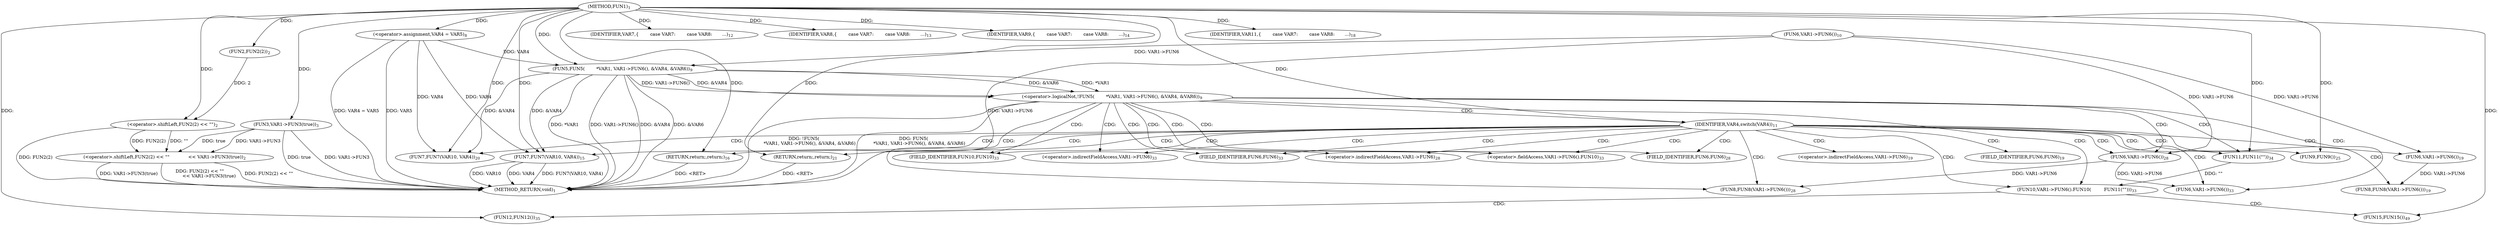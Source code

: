 digraph "FUN1" {  
"8" [label = <(METHOD,FUN1)<SUB>1</SUB>> ]
"84" [label = <(METHOD_RETURN,void)<SUB>1</SUB>> ]
"10" [label = <(&lt;operator&gt;.shiftLeft,FUN2(2) &lt;&lt; &quot;&quot;
             &lt;&lt; VAR1-&gt;FUN3(true))<SUB>2</SUB>> ]
"21" [label = <(&lt;operator&gt;.assignment,VAR4 = VAR5)<SUB>8</SUB>> ]
"64" [label = <(FUN8,FUN8(VAR1-&gt;FUN6()))<SUB>28</SUB>> ]
"25" [label = <(&lt;operator&gt;.logicalNot,!FUN5(
        *VAR1, VAR1-&gt;FUN6(), &amp;VAR4, &amp;VAR6))<SUB>9</SUB>> ]
"70" [label = <(FUN10,VAR1-&gt;FUN6().FUN10(
         FUN11(&quot;&quot;)))<SUB>33</SUB>> ]
"11" [label = <(&lt;operator&gt;.shiftLeft,FUN2(2) &lt;&lt; &quot;&quot;)<SUB>2</SUB>> ]
"15" [label = <(FUN3,VAR1-&gt;FUN3(true))<SUB>3</SUB>> ]
"65" [label = <(FUN6,VAR1-&gt;FUN6())<SUB>28</SUB>> ]
"80" [label = <(FUN12,FUN12())<SUB>35</SUB>> ]
"12" [label = <(FUN2,FUN2(2))<SUB>2</SUB>> ]
"26" [label = <(FUN5,FUN5(
        *VAR1, VAR1-&gt;FUN6(), &amp;VAR4, &amp;VAR6))<SUB>9</SUB>> ]
"39" [label = <(IDENTIFIER,VAR4,switch(VAR4))<SUB>11</SUB>> ]
"77" [label = <(FUN11,FUN11(&quot;&quot;))<SUB>34</SUB>> ]
"83" [label = <(FUN15,FUN15())<SUB>49</SUB>> ]
"29" [label = <(FUN6,VAR1-&gt;FUN6())<SUB>10</SUB>> ]
"42" [label = <(IDENTIFIER,VAR7,{
        case VAR7:
        case VAR8:
       ...)<SUB>12</SUB>> ]
"44" [label = <(IDENTIFIER,VAR8,{
        case VAR7:
        case VAR8:
       ...)<SUB>13</SUB>> ]
"46" [label = <(IDENTIFIER,VAR9,{
        case VAR7:
        case VAR8:
       ...)<SUB>14</SUB>> ]
"47" [label = <(FUN7,FUN7(VAR10, VAR4))<SUB>15</SUB>> ]
"50" [label = <(RETURN,return;,return;)<SUB>16</SUB>> ]
"52" [label = <(IDENTIFIER,VAR11,{
        case VAR7:
        case VAR8:
       ...)<SUB>18</SUB>> ]
"53" [label = <(FUN8,FUN8(VAR1-&gt;FUN6()))<SUB>19</SUB>> ]
"58" [label = <(FUN7,FUN7(VAR10, VAR4))<SUB>20</SUB>> ]
"61" [label = <(RETURN,return;,return;)<SUB>21</SUB>> ]
"63" [label = <(FUN9,FUN9())<SUB>25</SUB>> ]
"72" [label = <(FUN6,VAR1-&gt;FUN6())<SUB>33</SUB>> ]
"54" [label = <(FUN6,VAR1-&gt;FUN6())<SUB>19</SUB>> ]
"66" [label = <(&lt;operator&gt;.indirectFieldAccess,VAR1-&gt;FUN6)<SUB>28</SUB>> ]
"71" [label = <(&lt;operator&gt;.fieldAccess,VAR1-&gt;FUN6().FUN10)<SUB>33</SUB>> ]
"68" [label = <(FIELD_IDENTIFIER,FUN6,FUN6)<SUB>28</SUB>> ]
"76" [label = <(FIELD_IDENTIFIER,FUN10,FUN10)<SUB>33</SUB>> ]
"73" [label = <(&lt;operator&gt;.indirectFieldAccess,VAR1-&gt;FUN6)<SUB>33</SUB>> ]
"75" [label = <(FIELD_IDENTIFIER,FUN6,FUN6)<SUB>33</SUB>> ]
"55" [label = <(&lt;operator&gt;.indirectFieldAccess,VAR1-&gt;FUN6)<SUB>19</SUB>> ]
"57" [label = <(FIELD_IDENTIFIER,FUN6,FUN6)<SUB>19</SUB>> ]
  "50" -> "84"  [ label = "DDG: &lt;RET&gt;"] 
  "61" -> "84"  [ label = "DDG: &lt;RET&gt;"] 
  "11" -> "84"  [ label = "DDG: FUN2(2)"] 
  "10" -> "84"  [ label = "DDG: FUN2(2) &lt;&lt; &quot;&quot;"] 
  "15" -> "84"  [ label = "DDG: VAR1-&gt;FUN3"] 
  "10" -> "84"  [ label = "DDG: VAR1-&gt;FUN3(true)"] 
  "10" -> "84"  [ label = "DDG: FUN2(2) &lt;&lt; &quot;&quot;
             &lt;&lt; VAR1-&gt;FUN3(true)"] 
  "21" -> "84"  [ label = "DDG: VAR4 = VAR5"] 
  "26" -> "84"  [ label = "DDG: *VAR1"] 
  "29" -> "84"  [ label = "DDG: VAR1-&gt;FUN6"] 
  "26" -> "84"  [ label = "DDG: VAR1-&gt;FUN6()"] 
  "26" -> "84"  [ label = "DDG: &amp;VAR4"] 
  "26" -> "84"  [ label = "DDG: &amp;VAR6"] 
  "25" -> "84"  [ label = "DDG: FUN5(
        *VAR1, VAR1-&gt;FUN6(), &amp;VAR4, &amp;VAR6)"] 
  "25" -> "84"  [ label = "DDG: !FUN5(
        *VAR1, VAR1-&gt;FUN6(), &amp;VAR4, &amp;VAR6)"] 
  "47" -> "84"  [ label = "DDG: VAR10"] 
  "47" -> "84"  [ label = "DDG: VAR4"] 
  "47" -> "84"  [ label = "DDG: FUN7(VAR10, VAR4)"] 
  "15" -> "84"  [ label = "DDG: true"] 
  "21" -> "84"  [ label = "DDG: VAR5"] 
  "8" -> "21"  [ label = "DDG: "] 
  "11" -> "10"  [ label = "DDG: FUN2(2)"] 
  "11" -> "10"  [ label = "DDG: &quot;&quot;"] 
  "15" -> "10"  [ label = "DDG: VAR1-&gt;FUN3"] 
  "15" -> "10"  [ label = "DDG: true"] 
  "65" -> "64"  [ label = "DDG: VAR1-&gt;FUN6"] 
  "12" -> "11"  [ label = "DDG: 2"] 
  "8" -> "11"  [ label = "DDG: "] 
  "8" -> "15"  [ label = "DDG: "] 
  "26" -> "25"  [ label = "DDG: *VAR1"] 
  "26" -> "25"  [ label = "DDG: VAR1-&gt;FUN6()"] 
  "26" -> "25"  [ label = "DDG: &amp;VAR4"] 
  "26" -> "25"  [ label = "DDG: &amp;VAR6"] 
  "29" -> "65"  [ label = "DDG: VAR1-&gt;FUN6"] 
  "77" -> "70"  [ label = "DDG: &quot;&quot;"] 
  "8" -> "80"  [ label = "DDG: "] 
  "8" -> "12"  [ label = "DDG: "] 
  "29" -> "26"  [ label = "DDG: VAR1-&gt;FUN6"] 
  "21" -> "26"  [ label = "DDG: VAR4"] 
  "8" -> "26"  [ label = "DDG: "] 
  "8" -> "39"  [ label = "DDG: "] 
  "8" -> "77"  [ label = "DDG: "] 
  "8" -> "83"  [ label = "DDG: "] 
  "8" -> "42"  [ label = "DDG: "] 
  "8" -> "44"  [ label = "DDG: "] 
  "8" -> "46"  [ label = "DDG: "] 
  "8" -> "50"  [ label = "DDG: "] 
  "8" -> "52"  [ label = "DDG: "] 
  "8" -> "61"  [ label = "DDG: "] 
  "8" -> "63"  [ label = "DDG: "] 
  "65" -> "72"  [ label = "DDG: VAR1-&gt;FUN6"] 
  "8" -> "47"  [ label = "DDG: "] 
  "21" -> "47"  [ label = "DDG: VAR4"] 
  "26" -> "47"  [ label = "DDG: &amp;VAR4"] 
  "54" -> "53"  [ label = "DDG: VAR1-&gt;FUN6"] 
  "8" -> "58"  [ label = "DDG: "] 
  "21" -> "58"  [ label = "DDG: VAR4"] 
  "26" -> "58"  [ label = "DDG: &amp;VAR4"] 
  "29" -> "54"  [ label = "DDG: VAR1-&gt;FUN6"] 
  "25" -> "68"  [ label = "CDG: "] 
  "25" -> "73"  [ label = "CDG: "] 
  "25" -> "77"  [ label = "CDG: "] 
  "25" -> "64"  [ label = "CDG: "] 
  "25" -> "66"  [ label = "CDG: "] 
  "25" -> "71"  [ label = "CDG: "] 
  "25" -> "75"  [ label = "CDG: "] 
  "25" -> "72"  [ label = "CDG: "] 
  "25" -> "70"  [ label = "CDG: "] 
  "25" -> "76"  [ label = "CDG: "] 
  "25" -> "65"  [ label = "CDG: "] 
  "25" -> "39"  [ label = "CDG: "] 
  "70" -> "80"  [ label = "CDG: "] 
  "70" -> "83"  [ label = "CDG: "] 
  "39" -> "47"  [ label = "CDG: "] 
  "39" -> "58"  [ label = "CDG: "] 
  "39" -> "68"  [ label = "CDG: "] 
  "39" -> "73"  [ label = "CDG: "] 
  "39" -> "61"  [ label = "CDG: "] 
  "39" -> "77"  [ label = "CDG: "] 
  "39" -> "64"  [ label = "CDG: "] 
  "39" -> "57"  [ label = "CDG: "] 
  "39" -> "66"  [ label = "CDG: "] 
  "39" -> "71"  [ label = "CDG: "] 
  "39" -> "75"  [ label = "CDG: "] 
  "39" -> "53"  [ label = "CDG: "] 
  "39" -> "72"  [ label = "CDG: "] 
  "39" -> "70"  [ label = "CDG: "] 
  "39" -> "63"  [ label = "CDG: "] 
  "39" -> "76"  [ label = "CDG: "] 
  "39" -> "65"  [ label = "CDG: "] 
  "39" -> "50"  [ label = "CDG: "] 
  "39" -> "55"  [ label = "CDG: "] 
  "39" -> "54"  [ label = "CDG: "] 
}
